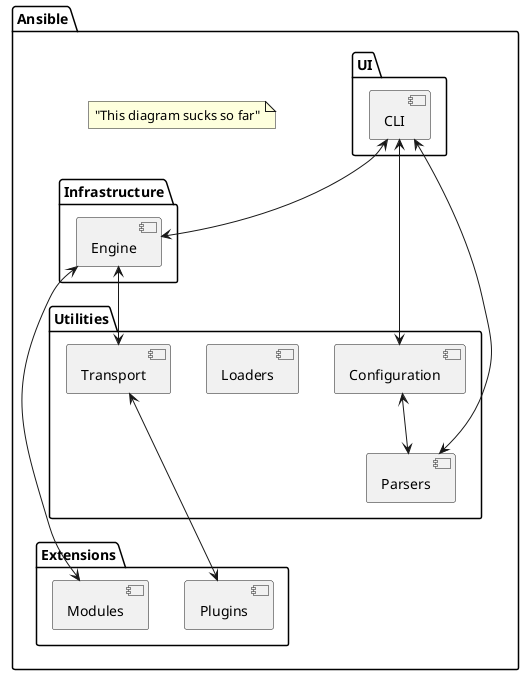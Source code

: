 @startuml

package "Ansible" {

    package "UI" {
        [CLI]
    }

    package "Infrastructure" {
        [Engine]
    }

    package "Utilities" {
        [Loaders]
        [Parsers]
        [Transport]
        [Configuration]
    }

    package "Extensions" {
        [Modules]
        [Plugins]
    }

    [CLI] <--> [Engine]
    [CLI] <-> [Configuration]
    [Configuration] <--> [Parsers]
    [CLI] <--> [Parsers]
    [Engine] <--> [Transport]
    [Transport] <---> [Plugins]
    [Engine] <--> [Modules]


    note as Note
     "This diagram sucks so far"
    end note
}

@enduml